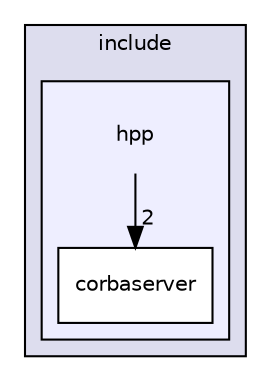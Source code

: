digraph "hpp" {
  compound=true
  node [ fontsize="10", fontname="Helvetica"];
  edge [ labelfontsize="10", labelfontname="Helvetica"];
  subgraph clusterdir_d44c64559bbebec7f509842c48db8b23 {
    graph [ bgcolor="#ddddee", pencolor="black", label="include" fontname="Helvetica", fontsize="10", URL="dir_d44c64559bbebec7f509842c48db8b23.html"]
  subgraph clusterdir_766a2b2ecef16448f861b8cf84e3a157 {
    graph [ bgcolor="#eeeeff", pencolor="black", label="" URL="dir_766a2b2ecef16448f861b8cf84e3a157.html"];
    dir_766a2b2ecef16448f861b8cf84e3a157 [shape=plaintext label="hpp"];
    dir_b4d1a845b7d187eff587f84b36cf4f45 [shape=box label="corbaserver" color="black" fillcolor="white" style="filled" URL="dir_b4d1a845b7d187eff587f84b36cf4f45.html"];
  }
  }
  dir_766a2b2ecef16448f861b8cf84e3a157->dir_b4d1a845b7d187eff587f84b36cf4f45 [headlabel="2", labeldistance=1.5 headhref="dir_000001_000002.html"];
}
